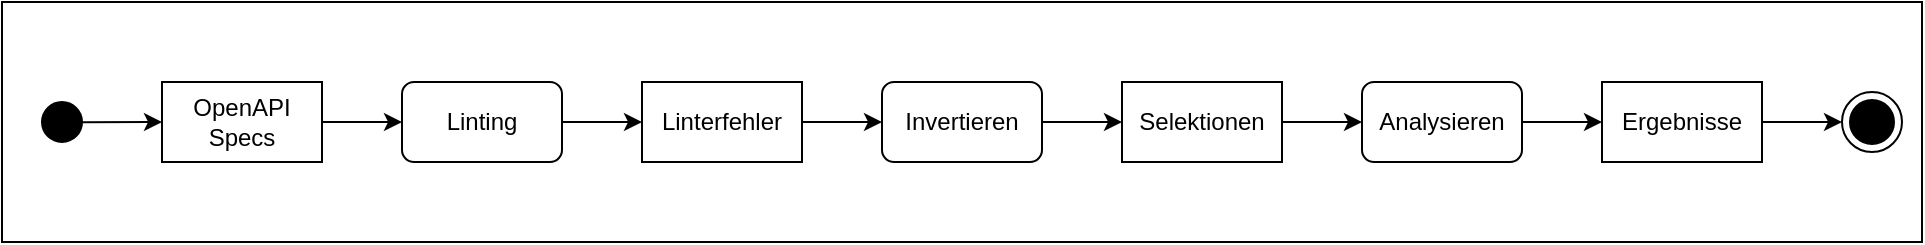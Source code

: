 <mxfile>
    <diagram id="ZvjEzNuVK5hNgFxGPwkZ" name="Page-1">
        <mxGraphModel dx="989" dy="579" grid="1" gridSize="10" guides="1" tooltips="1" connect="1" arrows="1" fold="1" page="1" pageScale="1" pageWidth="850" pageHeight="1100" math="0" shadow="0">
            <root>
                <mxCell id="0"/>
                <mxCell id="1" parent="0"/>
                <mxCell id="22" value="" style="rounded=0;whiteSpace=wrap;html=1;" vertex="1" parent="1">
                    <mxGeometry x="40" y="120" width="960" height="120" as="geometry"/>
                </mxCell>
                <mxCell id="15" value="" style="edgeStyle=none;html=1;" edge="1" parent="1" source="2" target="5">
                    <mxGeometry relative="1" as="geometry"/>
                </mxCell>
                <mxCell id="2" value="OpenAPI Specs" style="rounded=0;whiteSpace=wrap;html=1;" vertex="1" parent="1">
                    <mxGeometry x="120" y="160" width="80" height="40" as="geometry"/>
                </mxCell>
                <mxCell id="14" value="" style="edgeStyle=none;html=1;" edge="1" parent="1" source="3" target="2">
                    <mxGeometry relative="1" as="geometry"/>
                </mxCell>
                <mxCell id="3" value="" style="ellipse;fillColor=strokeColor;" vertex="1" parent="1">
                    <mxGeometry x="60" y="170" width="20" height="20" as="geometry"/>
                </mxCell>
                <mxCell id="4" value="" style="ellipse;html=1;shape=endState;fillColor=strokeColor;" vertex="1" parent="1">
                    <mxGeometry x="960" y="165" width="30" height="30" as="geometry"/>
                </mxCell>
                <mxCell id="16" value="" style="edgeStyle=none;html=1;" edge="1" parent="1" source="5" target="8">
                    <mxGeometry relative="1" as="geometry"/>
                </mxCell>
                <mxCell id="5" value="Linting" style="rounded=1;whiteSpace=wrap;html=1;" vertex="1" parent="1">
                    <mxGeometry x="240" y="160" width="80" height="40" as="geometry"/>
                </mxCell>
                <mxCell id="17" value="" style="edgeStyle=none;html=1;" edge="1" parent="1" source="8" target="9">
                    <mxGeometry relative="1" as="geometry"/>
                </mxCell>
                <mxCell id="8" value="Linterfehler" style="rounded=0;whiteSpace=wrap;html=1;" vertex="1" parent="1">
                    <mxGeometry x="360" y="160" width="80" height="40" as="geometry"/>
                </mxCell>
                <mxCell id="18" value="" style="edgeStyle=none;html=1;" edge="1" parent="1" source="9" target="11">
                    <mxGeometry relative="1" as="geometry"/>
                </mxCell>
                <mxCell id="9" value="Invertieren" style="rounded=1;whiteSpace=wrap;html=1;" vertex="1" parent="1">
                    <mxGeometry x="480" y="160" width="80" height="40" as="geometry"/>
                </mxCell>
                <mxCell id="19" value="" style="edgeStyle=none;html=1;" edge="1" parent="1" source="11" target="12">
                    <mxGeometry relative="1" as="geometry"/>
                </mxCell>
                <mxCell id="11" value="Selektionen" style="rounded=0;whiteSpace=wrap;html=1;" vertex="1" parent="1">
                    <mxGeometry x="600" y="160" width="80" height="40" as="geometry"/>
                </mxCell>
                <mxCell id="20" value="" style="edgeStyle=none;html=1;" edge="1" parent="1" source="12" target="13">
                    <mxGeometry relative="1" as="geometry"/>
                </mxCell>
                <mxCell id="12" value="Analysieren" style="rounded=1;whiteSpace=wrap;html=1;" vertex="1" parent="1">
                    <mxGeometry x="720" y="160" width="80" height="40" as="geometry"/>
                </mxCell>
                <mxCell id="21" value="" style="edgeStyle=none;html=1;" edge="1" parent="1" source="13" target="4">
                    <mxGeometry relative="1" as="geometry"/>
                </mxCell>
                <mxCell id="13" value="Ergebnisse" style="rounded=0;whiteSpace=wrap;html=1;" vertex="1" parent="1">
                    <mxGeometry x="840" y="160" width="80" height="40" as="geometry"/>
                </mxCell>
            </root>
        </mxGraphModel>
    </diagram>
</mxfile>